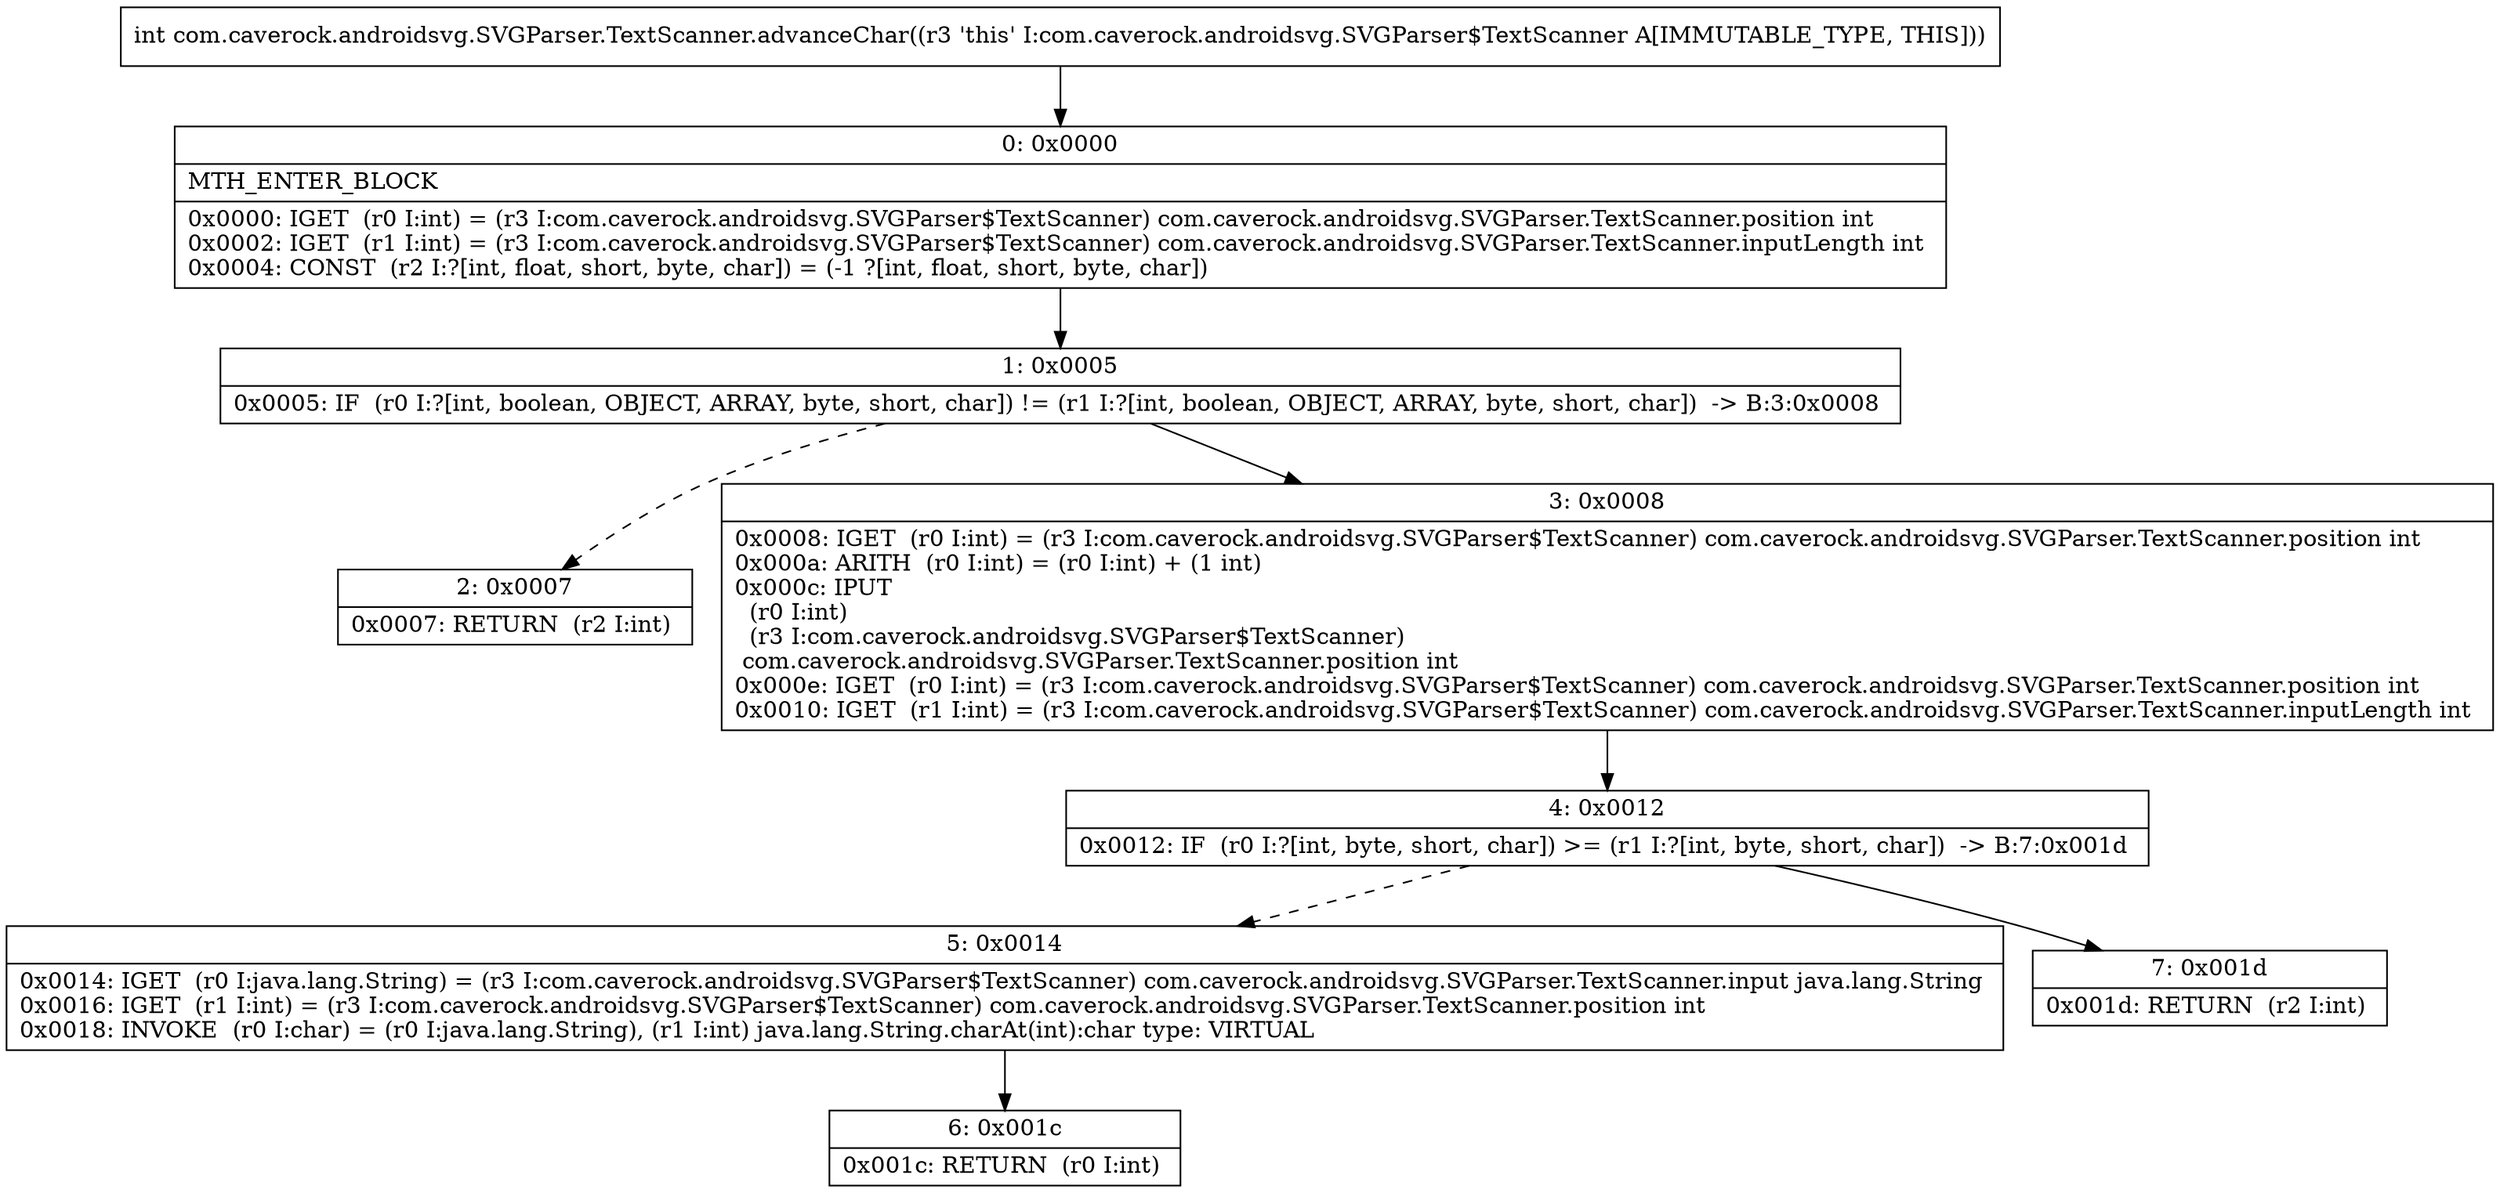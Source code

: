 digraph "CFG forcom.caverock.androidsvg.SVGParser.TextScanner.advanceChar()I" {
Node_0 [shape=record,label="{0\:\ 0x0000|MTH_ENTER_BLOCK\l|0x0000: IGET  (r0 I:int) = (r3 I:com.caverock.androidsvg.SVGParser$TextScanner) com.caverock.androidsvg.SVGParser.TextScanner.position int \l0x0002: IGET  (r1 I:int) = (r3 I:com.caverock.androidsvg.SVGParser$TextScanner) com.caverock.androidsvg.SVGParser.TextScanner.inputLength int \l0x0004: CONST  (r2 I:?[int, float, short, byte, char]) = (\-1 ?[int, float, short, byte, char]) \l}"];
Node_1 [shape=record,label="{1\:\ 0x0005|0x0005: IF  (r0 I:?[int, boolean, OBJECT, ARRAY, byte, short, char]) != (r1 I:?[int, boolean, OBJECT, ARRAY, byte, short, char])  \-\> B:3:0x0008 \l}"];
Node_2 [shape=record,label="{2\:\ 0x0007|0x0007: RETURN  (r2 I:int) \l}"];
Node_3 [shape=record,label="{3\:\ 0x0008|0x0008: IGET  (r0 I:int) = (r3 I:com.caverock.androidsvg.SVGParser$TextScanner) com.caverock.androidsvg.SVGParser.TextScanner.position int \l0x000a: ARITH  (r0 I:int) = (r0 I:int) + (1 int) \l0x000c: IPUT  \l  (r0 I:int)\l  (r3 I:com.caverock.androidsvg.SVGParser$TextScanner)\l com.caverock.androidsvg.SVGParser.TextScanner.position int \l0x000e: IGET  (r0 I:int) = (r3 I:com.caverock.androidsvg.SVGParser$TextScanner) com.caverock.androidsvg.SVGParser.TextScanner.position int \l0x0010: IGET  (r1 I:int) = (r3 I:com.caverock.androidsvg.SVGParser$TextScanner) com.caverock.androidsvg.SVGParser.TextScanner.inputLength int \l}"];
Node_4 [shape=record,label="{4\:\ 0x0012|0x0012: IF  (r0 I:?[int, byte, short, char]) \>= (r1 I:?[int, byte, short, char])  \-\> B:7:0x001d \l}"];
Node_5 [shape=record,label="{5\:\ 0x0014|0x0014: IGET  (r0 I:java.lang.String) = (r3 I:com.caverock.androidsvg.SVGParser$TextScanner) com.caverock.androidsvg.SVGParser.TextScanner.input java.lang.String \l0x0016: IGET  (r1 I:int) = (r3 I:com.caverock.androidsvg.SVGParser$TextScanner) com.caverock.androidsvg.SVGParser.TextScanner.position int \l0x0018: INVOKE  (r0 I:char) = (r0 I:java.lang.String), (r1 I:int) java.lang.String.charAt(int):char type: VIRTUAL \l}"];
Node_6 [shape=record,label="{6\:\ 0x001c|0x001c: RETURN  (r0 I:int) \l}"];
Node_7 [shape=record,label="{7\:\ 0x001d|0x001d: RETURN  (r2 I:int) \l}"];
MethodNode[shape=record,label="{int com.caverock.androidsvg.SVGParser.TextScanner.advanceChar((r3 'this' I:com.caverock.androidsvg.SVGParser$TextScanner A[IMMUTABLE_TYPE, THIS])) }"];
MethodNode -> Node_0;
Node_0 -> Node_1;
Node_1 -> Node_2[style=dashed];
Node_1 -> Node_3;
Node_3 -> Node_4;
Node_4 -> Node_5[style=dashed];
Node_4 -> Node_7;
Node_5 -> Node_6;
}

